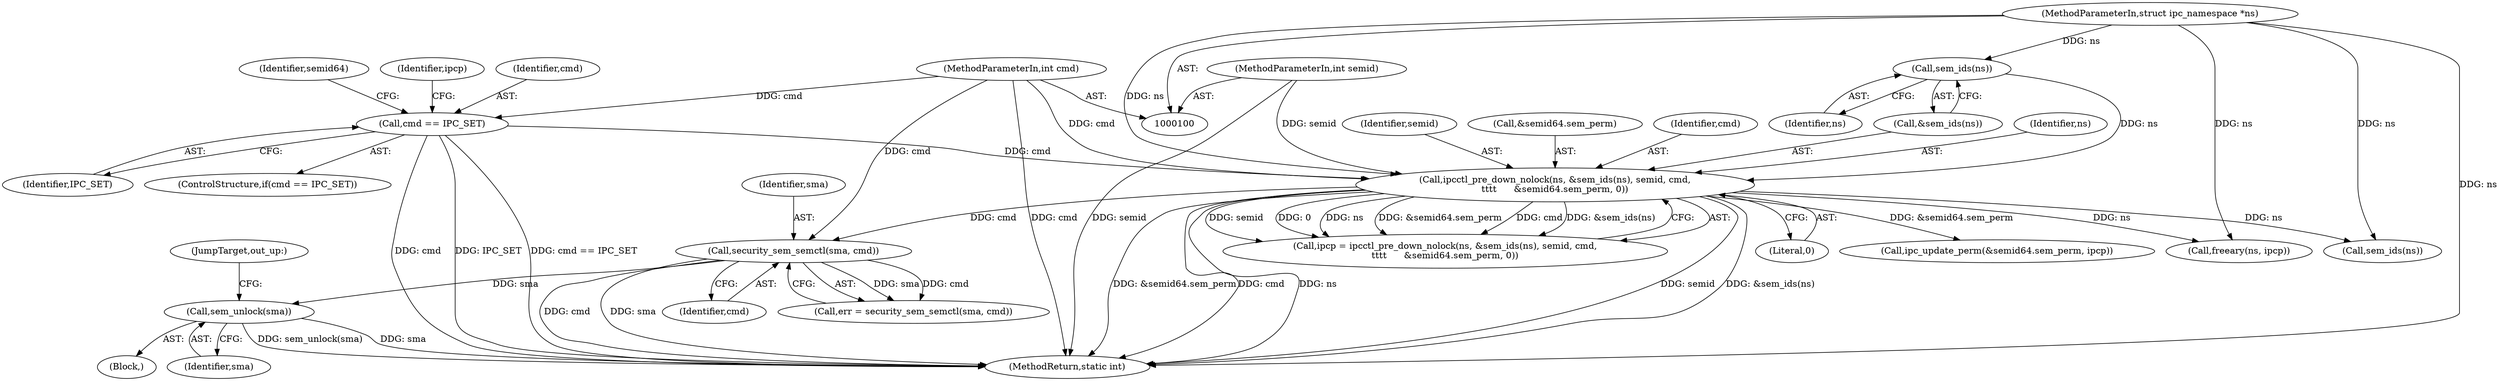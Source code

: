 digraph "1_linux_6062a8dc0517bce23e3c2f7d2fea5e22411269a3_11@del" {
"1000199" [label="(Call,sem_unlock(sma))"];
"1000147" [label="(Call,security_sem_semctl(sma, cmd))"];
"1000127" [label="(Call,ipcctl_pre_down_nolock(ns, &sem_ids(ns), semid, cmd,\n\t\t\t\t      &semid64.sem_perm, 0))"];
"1000130" [label="(Call,sem_ids(ns))"];
"1000101" [label="(MethodParameterIn,struct ipc_namespace *ns)"];
"1000102" [label="(MethodParameterIn,int semid)"];
"1000112" [label="(Call,cmd == IPC_SET)"];
"1000103" [label="(MethodParameterIn,int cmd)"];
"1000111" [label="(ControlStructure,if(cmd == IPC_SET))"];
"1000149" [label="(Identifier,cmd)"];
"1000145" [label="(Call,err = security_sem_semctl(sma, cmd))"];
"1000101" [label="(MethodParameterIn,struct ipc_namespace *ns)"];
"1000131" [label="(Identifier,ns)"];
"1000201" [label="(JumpTarget,out_up:)"];
"1000112" [label="(Call,cmd == IPC_SET)"];
"1000176" [label="(Call,ipc_update_perm(&semid64.sem_perm, ipcp))"];
"1000128" [label="(Identifier,ns)"];
"1000130" [label="(Call,sem_ids(ns))"];
"1000138" [label="(Literal,0)"];
"1000129" [label="(Call,&sem_ids(ns))"];
"1000106" [label="(Block,)"];
"1000132" [label="(Identifier,semid)"];
"1000205" [label="(Call,sem_ids(ns))"];
"1000199" [label="(Call,sem_unlock(sma))"];
"1000114" [label="(Identifier,IPC_SET)"];
"1000119" [label="(Identifier,semid64)"];
"1000125" [label="(Call,ipcp = ipcctl_pre_down_nolock(ns, &sem_ids(ns), semid, cmd,\n\t\t\t\t      &semid64.sem_perm, 0))"];
"1000164" [label="(Call,freeary(ns, ipcp))"];
"1000134" [label="(Call,&semid64.sem_perm)"];
"1000147" [label="(Call,security_sem_semctl(sma, cmd))"];
"1000200" [label="(Identifier,sma)"];
"1000102" [label="(MethodParameterIn,int semid)"];
"1000103" [label="(MethodParameterIn,int cmd)"];
"1000133" [label="(Identifier,cmd)"];
"1000127" [label="(Call,ipcctl_pre_down_nolock(ns, &sem_ids(ns), semid, cmd,\n\t\t\t\t      &semid64.sem_perm, 0))"];
"1000148" [label="(Identifier,sma)"];
"1000210" [label="(MethodReturn,static int)"];
"1000126" [label="(Identifier,ipcp)"];
"1000113" [label="(Identifier,cmd)"];
"1000199" -> "1000106"  [label="AST: "];
"1000199" -> "1000200"  [label="CFG: "];
"1000200" -> "1000199"  [label="AST: "];
"1000201" -> "1000199"  [label="CFG: "];
"1000199" -> "1000210"  [label="DDG: sma"];
"1000199" -> "1000210"  [label="DDG: sem_unlock(sma)"];
"1000147" -> "1000199"  [label="DDG: sma"];
"1000147" -> "1000145"  [label="AST: "];
"1000147" -> "1000149"  [label="CFG: "];
"1000148" -> "1000147"  [label="AST: "];
"1000149" -> "1000147"  [label="AST: "];
"1000145" -> "1000147"  [label="CFG: "];
"1000147" -> "1000210"  [label="DDG: cmd"];
"1000147" -> "1000210"  [label="DDG: sma"];
"1000147" -> "1000145"  [label="DDG: sma"];
"1000147" -> "1000145"  [label="DDG: cmd"];
"1000127" -> "1000147"  [label="DDG: cmd"];
"1000103" -> "1000147"  [label="DDG: cmd"];
"1000127" -> "1000125"  [label="AST: "];
"1000127" -> "1000138"  [label="CFG: "];
"1000128" -> "1000127"  [label="AST: "];
"1000129" -> "1000127"  [label="AST: "];
"1000132" -> "1000127"  [label="AST: "];
"1000133" -> "1000127"  [label="AST: "];
"1000134" -> "1000127"  [label="AST: "];
"1000138" -> "1000127"  [label="AST: "];
"1000125" -> "1000127"  [label="CFG: "];
"1000127" -> "1000210"  [label="DDG: ns"];
"1000127" -> "1000210"  [label="DDG: semid"];
"1000127" -> "1000210"  [label="DDG: &sem_ids(ns)"];
"1000127" -> "1000210"  [label="DDG: &semid64.sem_perm"];
"1000127" -> "1000210"  [label="DDG: cmd"];
"1000127" -> "1000125"  [label="DDG: semid"];
"1000127" -> "1000125"  [label="DDG: 0"];
"1000127" -> "1000125"  [label="DDG: ns"];
"1000127" -> "1000125"  [label="DDG: &semid64.sem_perm"];
"1000127" -> "1000125"  [label="DDG: cmd"];
"1000127" -> "1000125"  [label="DDG: &sem_ids(ns)"];
"1000130" -> "1000127"  [label="DDG: ns"];
"1000101" -> "1000127"  [label="DDG: ns"];
"1000102" -> "1000127"  [label="DDG: semid"];
"1000112" -> "1000127"  [label="DDG: cmd"];
"1000103" -> "1000127"  [label="DDG: cmd"];
"1000127" -> "1000164"  [label="DDG: ns"];
"1000127" -> "1000176"  [label="DDG: &semid64.sem_perm"];
"1000127" -> "1000205"  [label="DDG: ns"];
"1000130" -> "1000129"  [label="AST: "];
"1000130" -> "1000131"  [label="CFG: "];
"1000131" -> "1000130"  [label="AST: "];
"1000129" -> "1000130"  [label="CFG: "];
"1000101" -> "1000130"  [label="DDG: ns"];
"1000101" -> "1000100"  [label="AST: "];
"1000101" -> "1000210"  [label="DDG: ns"];
"1000101" -> "1000164"  [label="DDG: ns"];
"1000101" -> "1000205"  [label="DDG: ns"];
"1000102" -> "1000100"  [label="AST: "];
"1000102" -> "1000210"  [label="DDG: semid"];
"1000112" -> "1000111"  [label="AST: "];
"1000112" -> "1000114"  [label="CFG: "];
"1000113" -> "1000112"  [label="AST: "];
"1000114" -> "1000112"  [label="AST: "];
"1000119" -> "1000112"  [label="CFG: "];
"1000126" -> "1000112"  [label="CFG: "];
"1000112" -> "1000210"  [label="DDG: IPC_SET"];
"1000112" -> "1000210"  [label="DDG: cmd == IPC_SET"];
"1000112" -> "1000210"  [label="DDG: cmd"];
"1000103" -> "1000112"  [label="DDG: cmd"];
"1000103" -> "1000100"  [label="AST: "];
"1000103" -> "1000210"  [label="DDG: cmd"];
}
